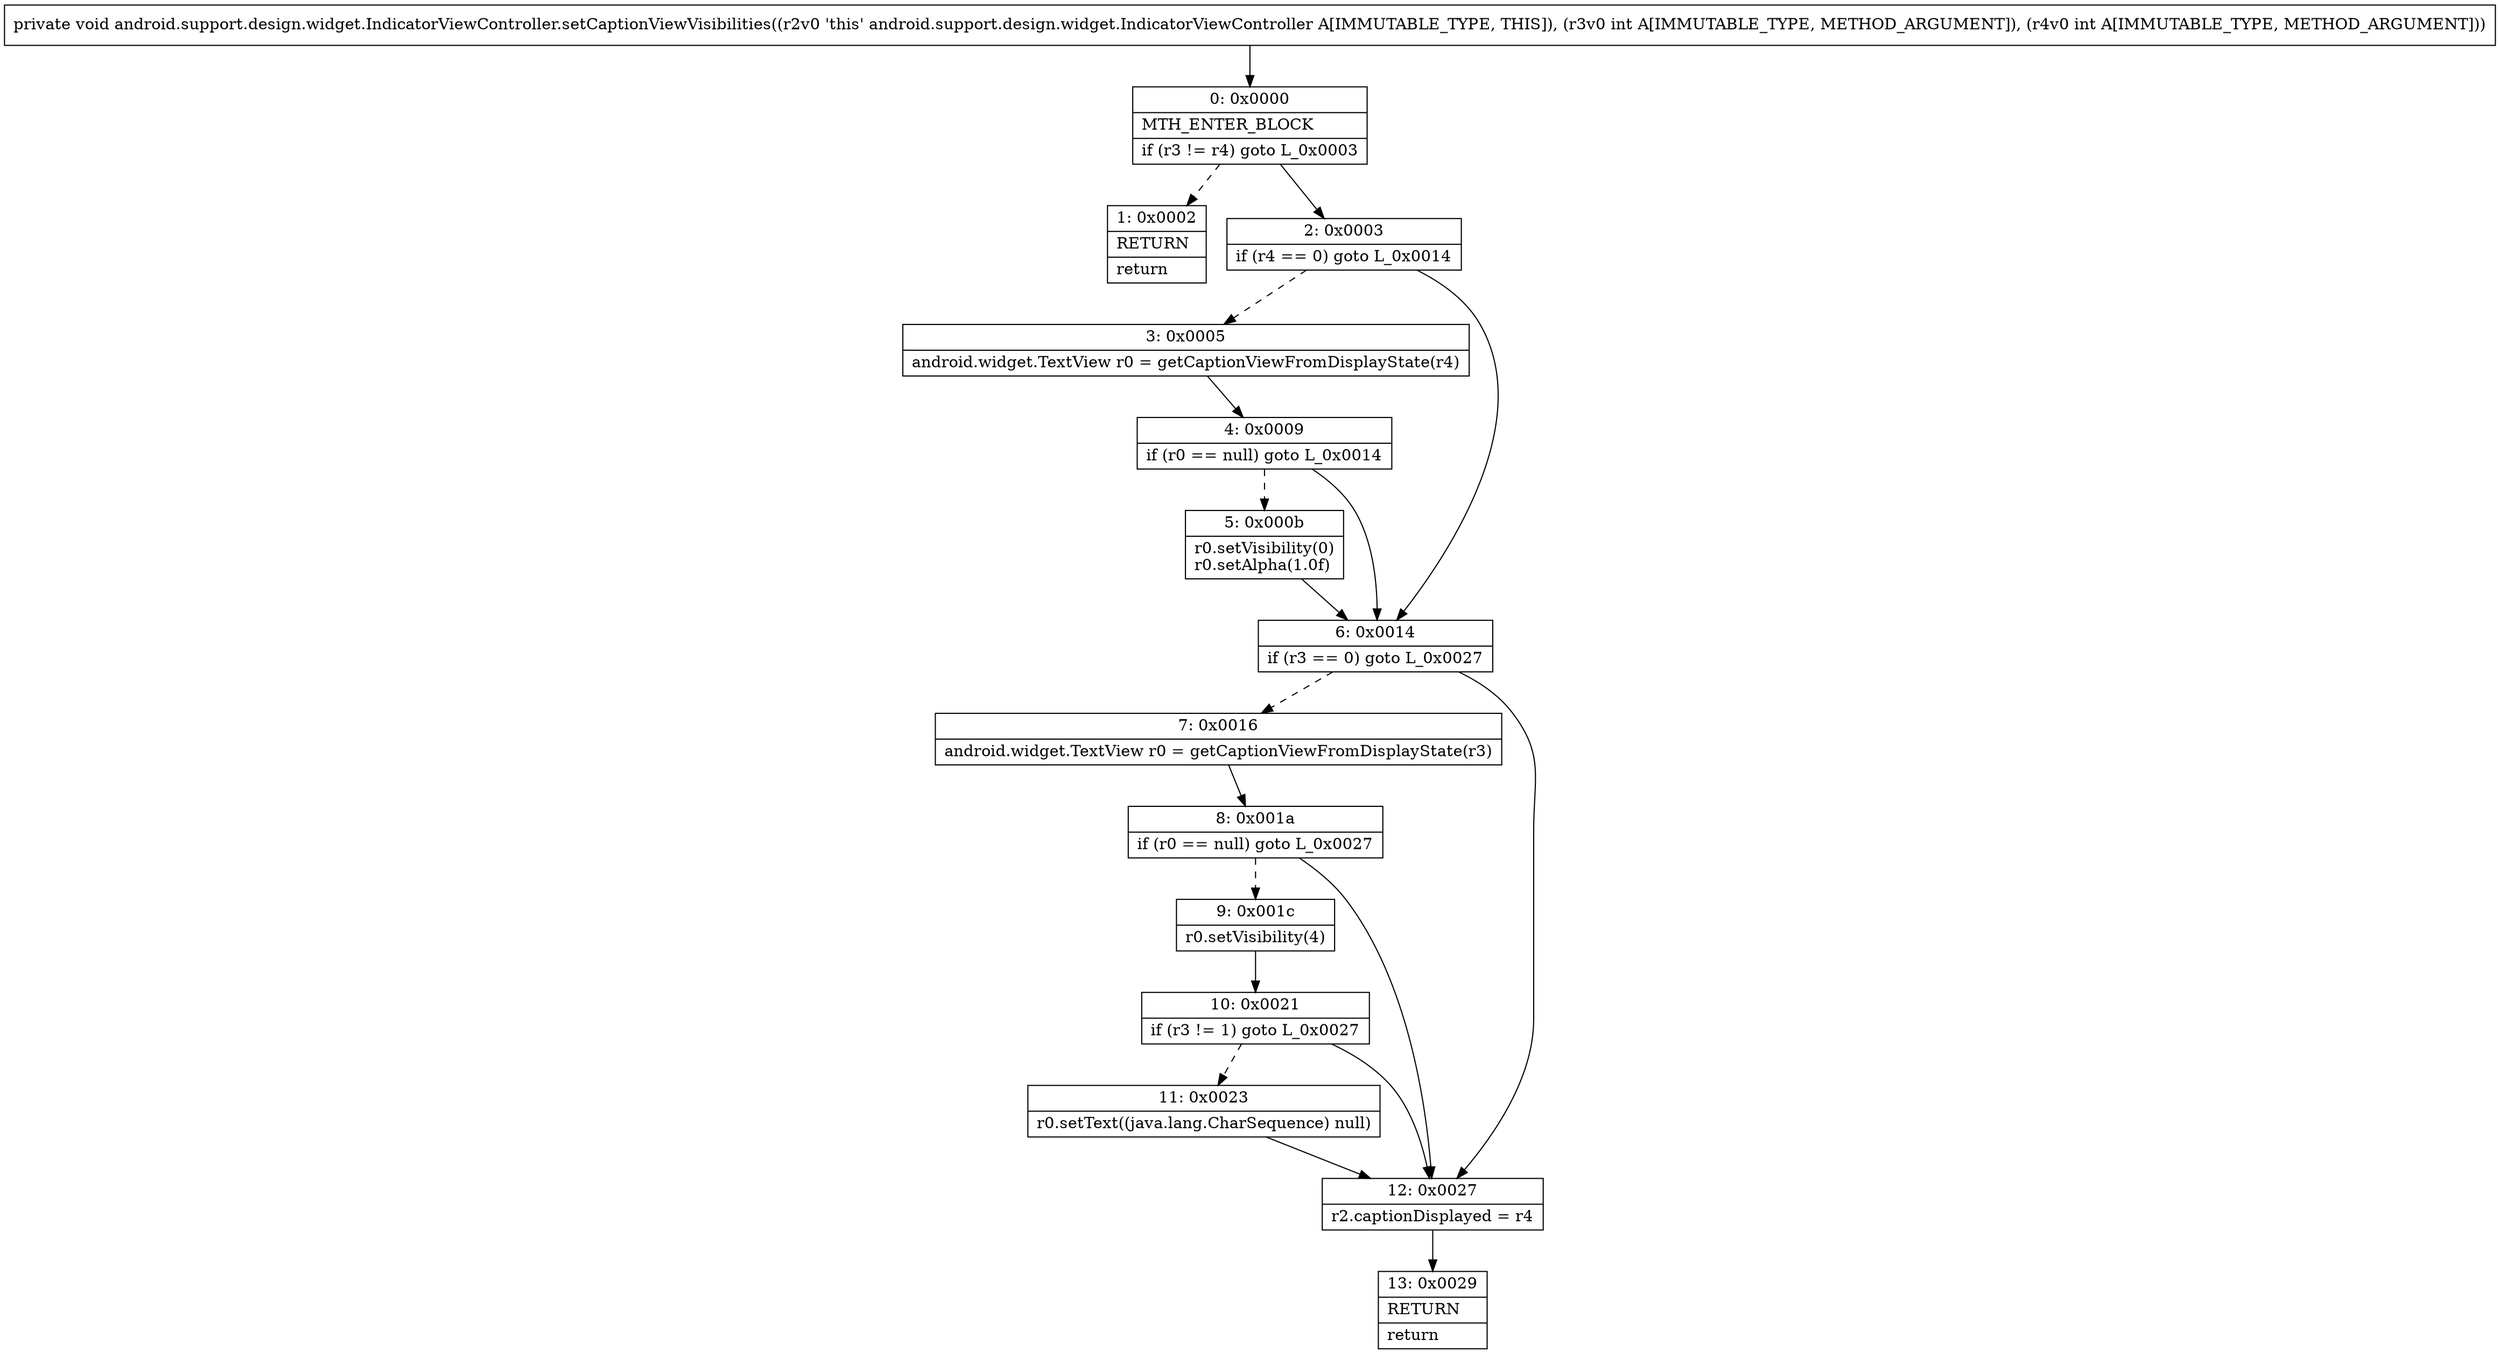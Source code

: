 digraph "CFG forandroid.support.design.widget.IndicatorViewController.setCaptionViewVisibilities(II)V" {
Node_0 [shape=record,label="{0\:\ 0x0000|MTH_ENTER_BLOCK\l|if (r3 != r4) goto L_0x0003\l}"];
Node_1 [shape=record,label="{1\:\ 0x0002|RETURN\l|return\l}"];
Node_2 [shape=record,label="{2\:\ 0x0003|if (r4 == 0) goto L_0x0014\l}"];
Node_3 [shape=record,label="{3\:\ 0x0005|android.widget.TextView r0 = getCaptionViewFromDisplayState(r4)\l}"];
Node_4 [shape=record,label="{4\:\ 0x0009|if (r0 == null) goto L_0x0014\l}"];
Node_5 [shape=record,label="{5\:\ 0x000b|r0.setVisibility(0)\lr0.setAlpha(1.0f)\l}"];
Node_6 [shape=record,label="{6\:\ 0x0014|if (r3 == 0) goto L_0x0027\l}"];
Node_7 [shape=record,label="{7\:\ 0x0016|android.widget.TextView r0 = getCaptionViewFromDisplayState(r3)\l}"];
Node_8 [shape=record,label="{8\:\ 0x001a|if (r0 == null) goto L_0x0027\l}"];
Node_9 [shape=record,label="{9\:\ 0x001c|r0.setVisibility(4)\l}"];
Node_10 [shape=record,label="{10\:\ 0x0021|if (r3 != 1) goto L_0x0027\l}"];
Node_11 [shape=record,label="{11\:\ 0x0023|r0.setText((java.lang.CharSequence) null)\l}"];
Node_12 [shape=record,label="{12\:\ 0x0027|r2.captionDisplayed = r4\l}"];
Node_13 [shape=record,label="{13\:\ 0x0029|RETURN\l|return\l}"];
MethodNode[shape=record,label="{private void android.support.design.widget.IndicatorViewController.setCaptionViewVisibilities((r2v0 'this' android.support.design.widget.IndicatorViewController A[IMMUTABLE_TYPE, THIS]), (r3v0 int A[IMMUTABLE_TYPE, METHOD_ARGUMENT]), (r4v0 int A[IMMUTABLE_TYPE, METHOD_ARGUMENT])) }"];
MethodNode -> Node_0;
Node_0 -> Node_1[style=dashed];
Node_0 -> Node_2;
Node_2 -> Node_3[style=dashed];
Node_2 -> Node_6;
Node_3 -> Node_4;
Node_4 -> Node_5[style=dashed];
Node_4 -> Node_6;
Node_5 -> Node_6;
Node_6 -> Node_7[style=dashed];
Node_6 -> Node_12;
Node_7 -> Node_8;
Node_8 -> Node_9[style=dashed];
Node_8 -> Node_12;
Node_9 -> Node_10;
Node_10 -> Node_11[style=dashed];
Node_10 -> Node_12;
Node_11 -> Node_12;
Node_12 -> Node_13;
}


